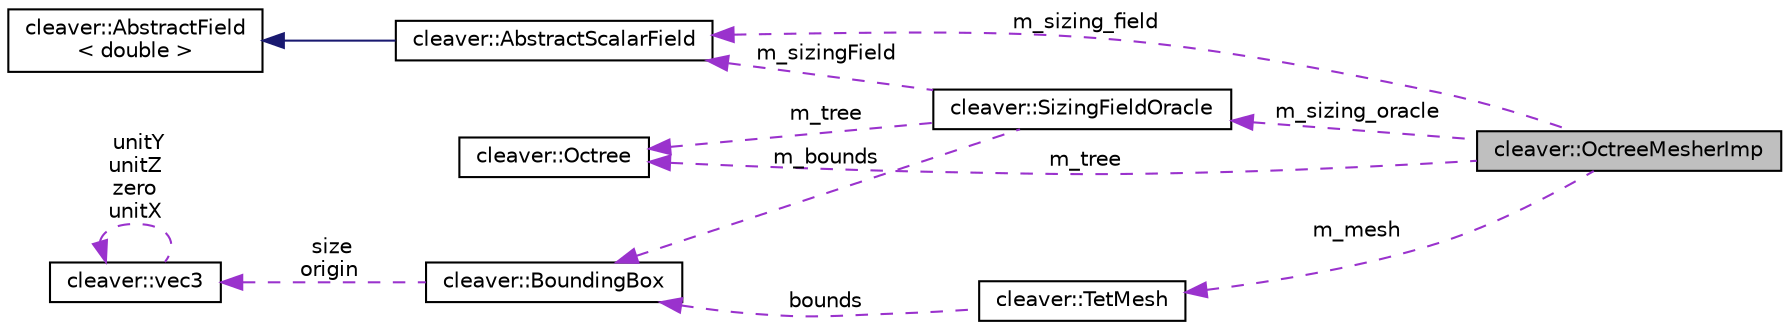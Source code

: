 digraph "cleaver::OctreeMesherImp"
{
  edge [fontname="Helvetica",fontsize="10",labelfontname="Helvetica",labelfontsize="10"];
  node [fontname="Helvetica",fontsize="10",shape=record];
  rankdir="LR";
  Node1 [label="cleaver::OctreeMesherImp",height=0.2,width=0.4,color="black", fillcolor="grey75", style="filled", fontcolor="black"];
  Node2 -> Node1 [dir="back",color="darkorchid3",fontsize="10",style="dashed",label=" m_sizing_field" ,fontname="Helvetica"];
  Node2 [label="cleaver::AbstractScalarField",height=0.2,width=0.4,color="black", fillcolor="white", style="filled",URL="$classcleaver_1_1_abstract_scalar_field.html"];
  Node3 -> Node2 [dir="back",color="midnightblue",fontsize="10",style="solid",fontname="Helvetica"];
  Node3 [label="cleaver::AbstractField\l\< double \>",height=0.2,width=0.4,color="black", fillcolor="white", style="filled",URL="$classcleaver_1_1_abstract_field.html"];
  Node4 -> Node1 [dir="back",color="darkorchid3",fontsize="10",style="dashed",label=" m_tree" ,fontname="Helvetica"];
  Node4 [label="cleaver::Octree",height=0.2,width=0.4,color="black", fillcolor="white", style="filled",URL="$classcleaver_1_1_octree.html"];
  Node5 -> Node1 [dir="back",color="darkorchid3",fontsize="10",style="dashed",label=" m_mesh" ,fontname="Helvetica"];
  Node5 [label="cleaver::TetMesh",height=0.2,width=0.4,color="black", fillcolor="white", style="filled",URL="$classcleaver_1_1_tet_mesh.html"];
  Node6 -> Node5 [dir="back",color="darkorchid3",fontsize="10",style="dashed",label=" bounds" ,fontname="Helvetica"];
  Node6 [label="cleaver::BoundingBox",height=0.2,width=0.4,color="black", fillcolor="white", style="filled",URL="$classcleaver_1_1_bounding_box.html"];
  Node7 -> Node6 [dir="back",color="darkorchid3",fontsize="10",style="dashed",label=" size\norigin" ,fontname="Helvetica"];
  Node7 [label="cleaver::vec3",height=0.2,width=0.4,color="black", fillcolor="white", style="filled",URL="$classcleaver_1_1vec3.html"];
  Node7 -> Node7 [dir="back",color="darkorchid3",fontsize="10",style="dashed",label=" unitY\nunitZ\nzero\nunitX" ,fontname="Helvetica"];
  Node8 -> Node1 [dir="back",color="darkorchid3",fontsize="10",style="dashed",label=" m_sizing_oracle" ,fontname="Helvetica"];
  Node8 [label="cleaver::SizingFieldOracle",height=0.2,width=0.4,color="black", fillcolor="white", style="filled",URL="$classcleaver_1_1_sizing_field_oracle.html"];
  Node2 -> Node8 [dir="back",color="darkorchid3",fontsize="10",style="dashed",label=" m_sizingField" ,fontname="Helvetica"];
  Node6 -> Node8 [dir="back",color="darkorchid3",fontsize="10",style="dashed",label=" m_bounds" ,fontname="Helvetica"];
  Node4 -> Node8 [dir="back",color="darkorchid3",fontsize="10",style="dashed",label=" m_tree" ,fontname="Helvetica"];
}

